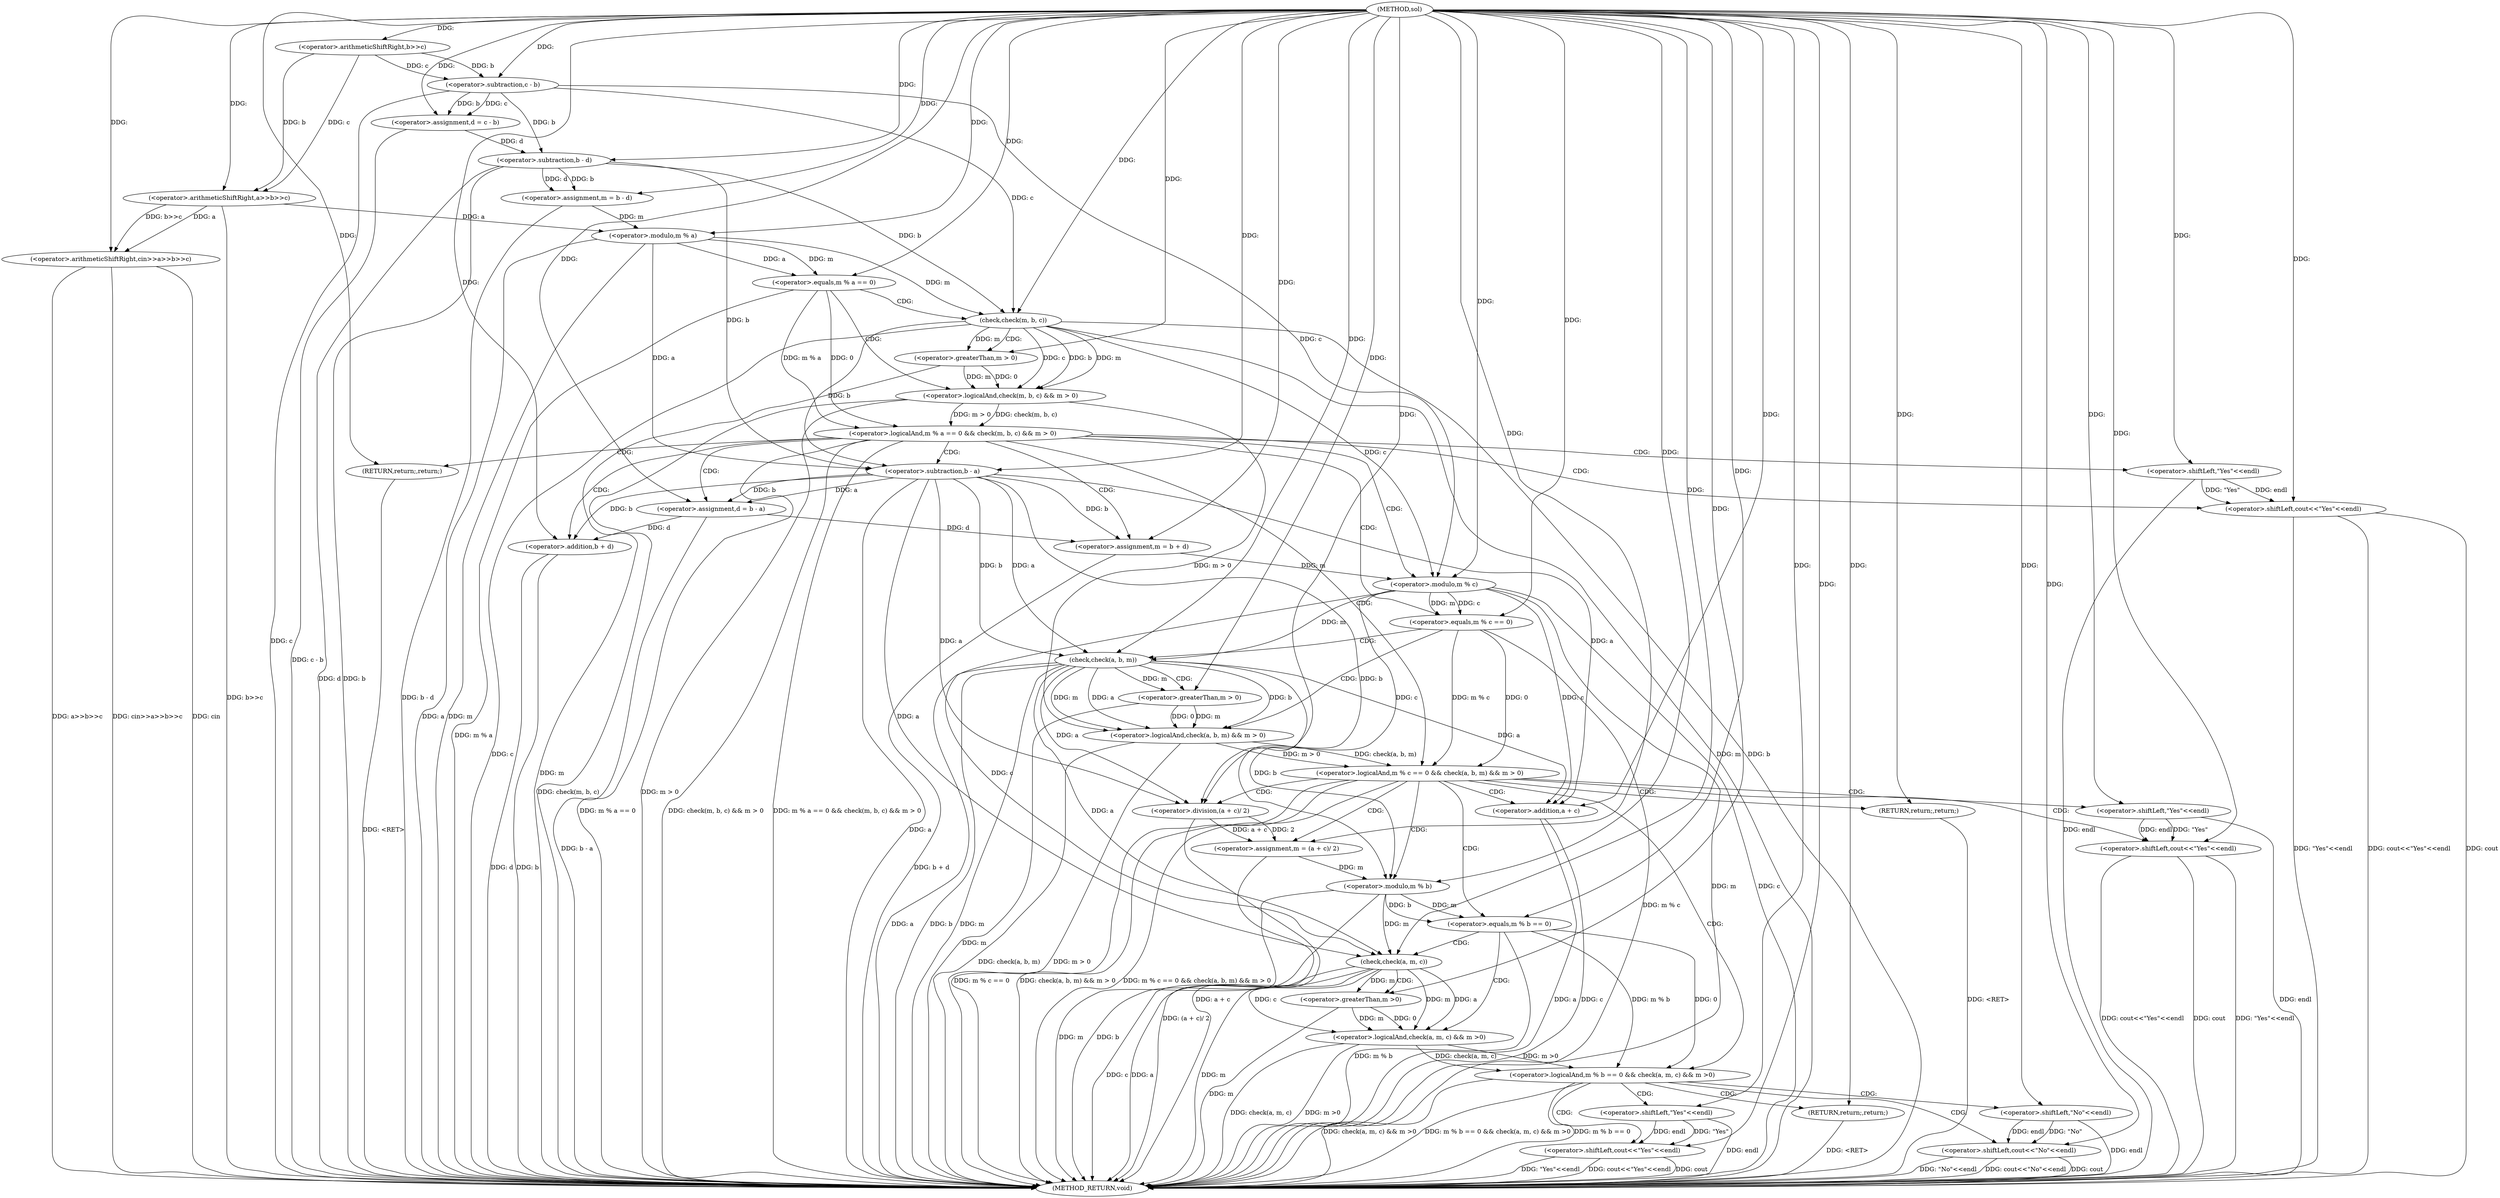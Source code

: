 digraph "sol" {  
"1000119" [label = "(METHOD,sol)" ]
"1000231" [label = "(METHOD_RETURN,void)" ]
"1000124" [label = "(<operator>.arithmeticShiftRight,cin>>a>>b>>c)" ]
"1000133" [label = "(<operator>.assignment,d = c - b)" ]
"1000138" [label = "(<operator>.assignment,m = b - d)" ]
"1000165" [label = "(<operator>.assignment,d = b - a)" ]
"1000170" [label = "(<operator>.assignment,m = b + d)" ]
"1000197" [label = "(<operator>.assignment,m = (a + c)/ 2)" ]
"1000226" [label = "(<operator>.shiftLeft,cout<<\"No\"<<endl)" ]
"1000144" [label = "(<operator>.logicalAnd,m % a == 0 && check(m, b, c) && m > 0)" ]
"1000176" [label = "(<operator>.logicalAnd,m % c == 0 && check(a, b, m) && m > 0)" ]
"1000205" [label = "(<operator>.logicalAnd,m % b == 0 && check(a, m, c) && m >0)" ]
"1000126" [label = "(<operator>.arithmeticShiftRight,a>>b>>c)" ]
"1000135" [label = "(<operator>.subtraction,c - b)" ]
"1000140" [label = "(<operator>.subtraction,b - d)" ]
"1000159" [label = "(<operator>.shiftLeft,cout<<\"Yes\"<<endl)" ]
"1000164" [label = "(RETURN,return;,return;)" ]
"1000167" [label = "(<operator>.subtraction,b - a)" ]
"1000172" [label = "(<operator>.addition,b + d)" ]
"1000191" [label = "(<operator>.shiftLeft,cout<<\"Yes\"<<endl)" ]
"1000196" [label = "(RETURN,return;,return;)" ]
"1000199" [label = "(<operator>.division,(a + c)/ 2)" ]
"1000220" [label = "(<operator>.shiftLeft,cout<<\"Yes\"<<endl)" ]
"1000225" [label = "(RETURN,return;,return;)" ]
"1000228" [label = "(<operator>.shiftLeft,\"No\"<<endl)" ]
"1000128" [label = "(<operator>.arithmeticShiftRight,b>>c)" ]
"1000145" [label = "(<operator>.equals,m % a == 0)" ]
"1000150" [label = "(<operator>.logicalAnd,check(m, b, c) && m > 0)" ]
"1000177" [label = "(<operator>.equals,m % c == 0)" ]
"1000182" [label = "(<operator>.logicalAnd,check(a, b, m) && m > 0)" ]
"1000200" [label = "(<operator>.addition,a + c)" ]
"1000206" [label = "(<operator>.equals,m % b == 0)" ]
"1000211" [label = "(<operator>.logicalAnd,check(a, m, c) && m >0)" ]
"1000146" [label = "(<operator>.modulo,m % a)" ]
"1000151" [label = "(check,check(m, b, c))" ]
"1000155" [label = "(<operator>.greaterThan,m > 0)" ]
"1000161" [label = "(<operator>.shiftLeft,\"Yes\"<<endl)" ]
"1000178" [label = "(<operator>.modulo,m % c)" ]
"1000183" [label = "(check,check(a, b, m))" ]
"1000187" [label = "(<operator>.greaterThan,m > 0)" ]
"1000193" [label = "(<operator>.shiftLeft,\"Yes\"<<endl)" ]
"1000207" [label = "(<operator>.modulo,m % b)" ]
"1000212" [label = "(check,check(a, m, c))" ]
"1000216" [label = "(<operator>.greaterThan,m >0)" ]
"1000222" [label = "(<operator>.shiftLeft,\"Yes\"<<endl)" ]
  "1000196" -> "1000231"  [ label = "DDG: <RET>"] 
  "1000164" -> "1000231"  [ label = "DDG: <RET>"] 
  "1000126" -> "1000231"  [ label = "DDG: b>>c"] 
  "1000124" -> "1000231"  [ label = "DDG: a>>b>>c"] 
  "1000124" -> "1000231"  [ label = "DDG: cin>>a>>b>>c"] 
  "1000135" -> "1000231"  [ label = "DDG: c"] 
  "1000133" -> "1000231"  [ label = "DDG: c - b"] 
  "1000140" -> "1000231"  [ label = "DDG: b"] 
  "1000140" -> "1000231"  [ label = "DDG: d"] 
  "1000138" -> "1000231"  [ label = "DDG: b - d"] 
  "1000146" -> "1000231"  [ label = "DDG: m"] 
  "1000146" -> "1000231"  [ label = "DDG: a"] 
  "1000145" -> "1000231"  [ label = "DDG: m % a"] 
  "1000144" -> "1000231"  [ label = "DDG: m % a == 0"] 
  "1000151" -> "1000231"  [ label = "DDG: m"] 
  "1000151" -> "1000231"  [ label = "DDG: b"] 
  "1000151" -> "1000231"  [ label = "DDG: c"] 
  "1000150" -> "1000231"  [ label = "DDG: check(m, b, c)"] 
  "1000155" -> "1000231"  [ label = "DDG: m"] 
  "1000150" -> "1000231"  [ label = "DDG: m > 0"] 
  "1000144" -> "1000231"  [ label = "DDG: check(m, b, c) && m > 0"] 
  "1000144" -> "1000231"  [ label = "DDG: m % a == 0 && check(m, b, c) && m > 0"] 
  "1000167" -> "1000231"  [ label = "DDG: a"] 
  "1000165" -> "1000231"  [ label = "DDG: b - a"] 
  "1000172" -> "1000231"  [ label = "DDG: b"] 
  "1000172" -> "1000231"  [ label = "DDG: d"] 
  "1000170" -> "1000231"  [ label = "DDG: b + d"] 
  "1000178" -> "1000231"  [ label = "DDG: m"] 
  "1000178" -> "1000231"  [ label = "DDG: c"] 
  "1000177" -> "1000231"  [ label = "DDG: m % c"] 
  "1000176" -> "1000231"  [ label = "DDG: m % c == 0"] 
  "1000183" -> "1000231"  [ label = "DDG: a"] 
  "1000183" -> "1000231"  [ label = "DDG: b"] 
  "1000183" -> "1000231"  [ label = "DDG: m"] 
  "1000182" -> "1000231"  [ label = "DDG: check(a, b, m)"] 
  "1000187" -> "1000231"  [ label = "DDG: m"] 
  "1000182" -> "1000231"  [ label = "DDG: m > 0"] 
  "1000176" -> "1000231"  [ label = "DDG: check(a, b, m) && m > 0"] 
  "1000176" -> "1000231"  [ label = "DDG: m % c == 0 && check(a, b, m) && m > 0"] 
  "1000200" -> "1000231"  [ label = "DDG: a"] 
  "1000200" -> "1000231"  [ label = "DDG: c"] 
  "1000199" -> "1000231"  [ label = "DDG: a + c"] 
  "1000197" -> "1000231"  [ label = "DDG: (a + c)/ 2"] 
  "1000207" -> "1000231"  [ label = "DDG: m"] 
  "1000207" -> "1000231"  [ label = "DDG: b"] 
  "1000206" -> "1000231"  [ label = "DDG: m % b"] 
  "1000205" -> "1000231"  [ label = "DDG: m % b == 0"] 
  "1000212" -> "1000231"  [ label = "DDG: a"] 
  "1000212" -> "1000231"  [ label = "DDG: m"] 
  "1000212" -> "1000231"  [ label = "DDG: c"] 
  "1000211" -> "1000231"  [ label = "DDG: check(a, m, c)"] 
  "1000216" -> "1000231"  [ label = "DDG: m"] 
  "1000211" -> "1000231"  [ label = "DDG: m >0"] 
  "1000205" -> "1000231"  [ label = "DDG: check(a, m, c) && m >0"] 
  "1000205" -> "1000231"  [ label = "DDG: m % b == 0 && check(a, m, c) && m >0"] 
  "1000226" -> "1000231"  [ label = "DDG: cout"] 
  "1000228" -> "1000231"  [ label = "DDG: endl"] 
  "1000226" -> "1000231"  [ label = "DDG: \"No\"<<endl"] 
  "1000226" -> "1000231"  [ label = "DDG: cout<<\"No\"<<endl"] 
  "1000220" -> "1000231"  [ label = "DDG: cout"] 
  "1000222" -> "1000231"  [ label = "DDG: endl"] 
  "1000220" -> "1000231"  [ label = "DDG: \"Yes\"<<endl"] 
  "1000220" -> "1000231"  [ label = "DDG: cout<<\"Yes\"<<endl"] 
  "1000191" -> "1000231"  [ label = "DDG: cout"] 
  "1000193" -> "1000231"  [ label = "DDG: endl"] 
  "1000191" -> "1000231"  [ label = "DDG: \"Yes\"<<endl"] 
  "1000191" -> "1000231"  [ label = "DDG: cout<<\"Yes\"<<endl"] 
  "1000159" -> "1000231"  [ label = "DDG: cout"] 
  "1000161" -> "1000231"  [ label = "DDG: endl"] 
  "1000159" -> "1000231"  [ label = "DDG: \"Yes\"<<endl"] 
  "1000159" -> "1000231"  [ label = "DDG: cout<<\"Yes\"<<endl"] 
  "1000225" -> "1000231"  [ label = "DDG: <RET>"] 
  "1000124" -> "1000231"  [ label = "DDG: cin"] 
  "1000135" -> "1000133"  [ label = "DDG: b"] 
  "1000135" -> "1000133"  [ label = "DDG: c"] 
  "1000140" -> "1000138"  [ label = "DDG: d"] 
  "1000140" -> "1000138"  [ label = "DDG: b"] 
  "1000167" -> "1000165"  [ label = "DDG: b"] 
  "1000167" -> "1000165"  [ label = "DDG: a"] 
  "1000165" -> "1000170"  [ label = "DDG: d"] 
  "1000119" -> "1000170"  [ label = "DDG: "] 
  "1000167" -> "1000170"  [ label = "DDG: b"] 
  "1000199" -> "1000197"  [ label = "DDG: a + c"] 
  "1000199" -> "1000197"  [ label = "DDG: 2"] 
  "1000119" -> "1000124"  [ label = "DDG: "] 
  "1000126" -> "1000124"  [ label = "DDG: b>>c"] 
  "1000126" -> "1000124"  [ label = "DDG: a"] 
  "1000119" -> "1000133"  [ label = "DDG: "] 
  "1000119" -> "1000138"  [ label = "DDG: "] 
  "1000119" -> "1000165"  [ label = "DDG: "] 
  "1000119" -> "1000197"  [ label = "DDG: "] 
  "1000119" -> "1000226"  [ label = "DDG: "] 
  "1000228" -> "1000226"  [ label = "DDG: endl"] 
  "1000228" -> "1000226"  [ label = "DDG: \"No\""] 
  "1000119" -> "1000126"  [ label = "DDG: "] 
  "1000128" -> "1000126"  [ label = "DDG: b"] 
  "1000128" -> "1000126"  [ label = "DDG: c"] 
  "1000128" -> "1000135"  [ label = "DDG: c"] 
  "1000119" -> "1000135"  [ label = "DDG: "] 
  "1000128" -> "1000135"  [ label = "DDG: b"] 
  "1000135" -> "1000140"  [ label = "DDG: b"] 
  "1000119" -> "1000140"  [ label = "DDG: "] 
  "1000133" -> "1000140"  [ label = "DDG: d"] 
  "1000145" -> "1000144"  [ label = "DDG: m % a"] 
  "1000145" -> "1000144"  [ label = "DDG: 0"] 
  "1000150" -> "1000144"  [ label = "DDG: m > 0"] 
  "1000150" -> "1000144"  [ label = "DDG: check(m, b, c)"] 
  "1000119" -> "1000164"  [ label = "DDG: "] 
  "1000140" -> "1000167"  [ label = "DDG: b"] 
  "1000151" -> "1000167"  [ label = "DDG: b"] 
  "1000119" -> "1000167"  [ label = "DDG: "] 
  "1000146" -> "1000167"  [ label = "DDG: a"] 
  "1000167" -> "1000172"  [ label = "DDG: b"] 
  "1000119" -> "1000172"  [ label = "DDG: "] 
  "1000165" -> "1000172"  [ label = "DDG: d"] 
  "1000177" -> "1000176"  [ label = "DDG: m % c"] 
  "1000177" -> "1000176"  [ label = "DDG: 0"] 
  "1000182" -> "1000176"  [ label = "DDG: check(a, b, m)"] 
  "1000182" -> "1000176"  [ label = "DDG: m > 0"] 
  "1000119" -> "1000196"  [ label = "DDG: "] 
  "1000167" -> "1000199"  [ label = "DDG: a"] 
  "1000183" -> "1000199"  [ label = "DDG: a"] 
  "1000119" -> "1000199"  [ label = "DDG: "] 
  "1000178" -> "1000199"  [ label = "DDG: c"] 
  "1000206" -> "1000205"  [ label = "DDG: 0"] 
  "1000206" -> "1000205"  [ label = "DDG: m % b"] 
  "1000211" -> "1000205"  [ label = "DDG: m >0"] 
  "1000211" -> "1000205"  [ label = "DDG: check(a, m, c)"] 
  "1000119" -> "1000225"  [ label = "DDG: "] 
  "1000119" -> "1000228"  [ label = "DDG: "] 
  "1000119" -> "1000128"  [ label = "DDG: "] 
  "1000146" -> "1000145"  [ label = "DDG: a"] 
  "1000146" -> "1000145"  [ label = "DDG: m"] 
  "1000119" -> "1000145"  [ label = "DDG: "] 
  "1000151" -> "1000150"  [ label = "DDG: c"] 
  "1000151" -> "1000150"  [ label = "DDG: b"] 
  "1000151" -> "1000150"  [ label = "DDG: m"] 
  "1000155" -> "1000150"  [ label = "DDG: m"] 
  "1000155" -> "1000150"  [ label = "DDG: 0"] 
  "1000119" -> "1000159"  [ label = "DDG: "] 
  "1000161" -> "1000159"  [ label = "DDG: endl"] 
  "1000161" -> "1000159"  [ label = "DDG: \"Yes\""] 
  "1000178" -> "1000177"  [ label = "DDG: m"] 
  "1000178" -> "1000177"  [ label = "DDG: c"] 
  "1000119" -> "1000177"  [ label = "DDG: "] 
  "1000183" -> "1000182"  [ label = "DDG: m"] 
  "1000183" -> "1000182"  [ label = "DDG: a"] 
  "1000183" -> "1000182"  [ label = "DDG: b"] 
  "1000187" -> "1000182"  [ label = "DDG: m"] 
  "1000187" -> "1000182"  [ label = "DDG: 0"] 
  "1000150" -> "1000182"  [ label = "DDG: m > 0"] 
  "1000119" -> "1000191"  [ label = "DDG: "] 
  "1000193" -> "1000191"  [ label = "DDG: endl"] 
  "1000193" -> "1000191"  [ label = "DDG: \"Yes\""] 
  "1000167" -> "1000200"  [ label = "DDG: a"] 
  "1000183" -> "1000200"  [ label = "DDG: a"] 
  "1000119" -> "1000200"  [ label = "DDG: "] 
  "1000178" -> "1000200"  [ label = "DDG: c"] 
  "1000207" -> "1000206"  [ label = "DDG: b"] 
  "1000207" -> "1000206"  [ label = "DDG: m"] 
  "1000119" -> "1000206"  [ label = "DDG: "] 
  "1000212" -> "1000211"  [ label = "DDG: c"] 
  "1000212" -> "1000211"  [ label = "DDG: m"] 
  "1000212" -> "1000211"  [ label = "DDG: a"] 
  "1000216" -> "1000211"  [ label = "DDG: 0"] 
  "1000216" -> "1000211"  [ label = "DDG: m"] 
  "1000119" -> "1000220"  [ label = "DDG: "] 
  "1000222" -> "1000220"  [ label = "DDG: \"Yes\""] 
  "1000222" -> "1000220"  [ label = "DDG: endl"] 
  "1000138" -> "1000146"  [ label = "DDG: m"] 
  "1000119" -> "1000146"  [ label = "DDG: "] 
  "1000126" -> "1000146"  [ label = "DDG: a"] 
  "1000146" -> "1000151"  [ label = "DDG: m"] 
  "1000119" -> "1000151"  [ label = "DDG: "] 
  "1000135" -> "1000151"  [ label = "DDG: c"] 
  "1000140" -> "1000151"  [ label = "DDG: b"] 
  "1000151" -> "1000155"  [ label = "DDG: m"] 
  "1000119" -> "1000155"  [ label = "DDG: "] 
  "1000119" -> "1000161"  [ label = "DDG: "] 
  "1000170" -> "1000178"  [ label = "DDG: m"] 
  "1000119" -> "1000178"  [ label = "DDG: "] 
  "1000135" -> "1000178"  [ label = "DDG: c"] 
  "1000151" -> "1000178"  [ label = "DDG: c"] 
  "1000167" -> "1000183"  [ label = "DDG: a"] 
  "1000119" -> "1000183"  [ label = "DDG: "] 
  "1000178" -> "1000183"  [ label = "DDG: m"] 
  "1000167" -> "1000183"  [ label = "DDG: b"] 
  "1000183" -> "1000187"  [ label = "DDG: m"] 
  "1000119" -> "1000187"  [ label = "DDG: "] 
  "1000119" -> "1000193"  [ label = "DDG: "] 
  "1000197" -> "1000207"  [ label = "DDG: m"] 
  "1000119" -> "1000207"  [ label = "DDG: "] 
  "1000183" -> "1000207"  [ label = "DDG: b"] 
  "1000167" -> "1000207"  [ label = "DDG: b"] 
  "1000119" -> "1000212"  [ label = "DDG: "] 
  "1000167" -> "1000212"  [ label = "DDG: a"] 
  "1000183" -> "1000212"  [ label = "DDG: a"] 
  "1000178" -> "1000212"  [ label = "DDG: c"] 
  "1000207" -> "1000212"  [ label = "DDG: m"] 
  "1000212" -> "1000216"  [ label = "DDG: m"] 
  "1000119" -> "1000216"  [ label = "DDG: "] 
  "1000119" -> "1000222"  [ label = "DDG: "] 
  "1000144" -> "1000164"  [ label = "CDG: "] 
  "1000144" -> "1000161"  [ label = "CDG: "] 
  "1000144" -> "1000165"  [ label = "CDG: "] 
  "1000144" -> "1000172"  [ label = "CDG: "] 
  "1000144" -> "1000178"  [ label = "CDG: "] 
  "1000144" -> "1000159"  [ label = "CDG: "] 
  "1000144" -> "1000167"  [ label = "CDG: "] 
  "1000144" -> "1000170"  [ label = "CDG: "] 
  "1000144" -> "1000176"  [ label = "CDG: "] 
  "1000144" -> "1000177"  [ label = "CDG: "] 
  "1000176" -> "1000200"  [ label = "CDG: "] 
  "1000176" -> "1000191"  [ label = "CDG: "] 
  "1000176" -> "1000199"  [ label = "CDG: "] 
  "1000176" -> "1000197"  [ label = "CDG: "] 
  "1000176" -> "1000196"  [ label = "CDG: "] 
  "1000176" -> "1000207"  [ label = "CDG: "] 
  "1000176" -> "1000206"  [ label = "CDG: "] 
  "1000176" -> "1000205"  [ label = "CDG: "] 
  "1000176" -> "1000193"  [ label = "CDG: "] 
  "1000205" -> "1000225"  [ label = "CDG: "] 
  "1000205" -> "1000222"  [ label = "CDG: "] 
  "1000205" -> "1000220"  [ label = "CDG: "] 
  "1000205" -> "1000226"  [ label = "CDG: "] 
  "1000205" -> "1000228"  [ label = "CDG: "] 
  "1000145" -> "1000150"  [ label = "CDG: "] 
  "1000145" -> "1000151"  [ label = "CDG: "] 
  "1000177" -> "1000182"  [ label = "CDG: "] 
  "1000177" -> "1000183"  [ label = "CDG: "] 
  "1000206" -> "1000211"  [ label = "CDG: "] 
  "1000206" -> "1000212"  [ label = "CDG: "] 
  "1000151" -> "1000155"  [ label = "CDG: "] 
  "1000183" -> "1000187"  [ label = "CDG: "] 
  "1000212" -> "1000216"  [ label = "CDG: "] 
}
